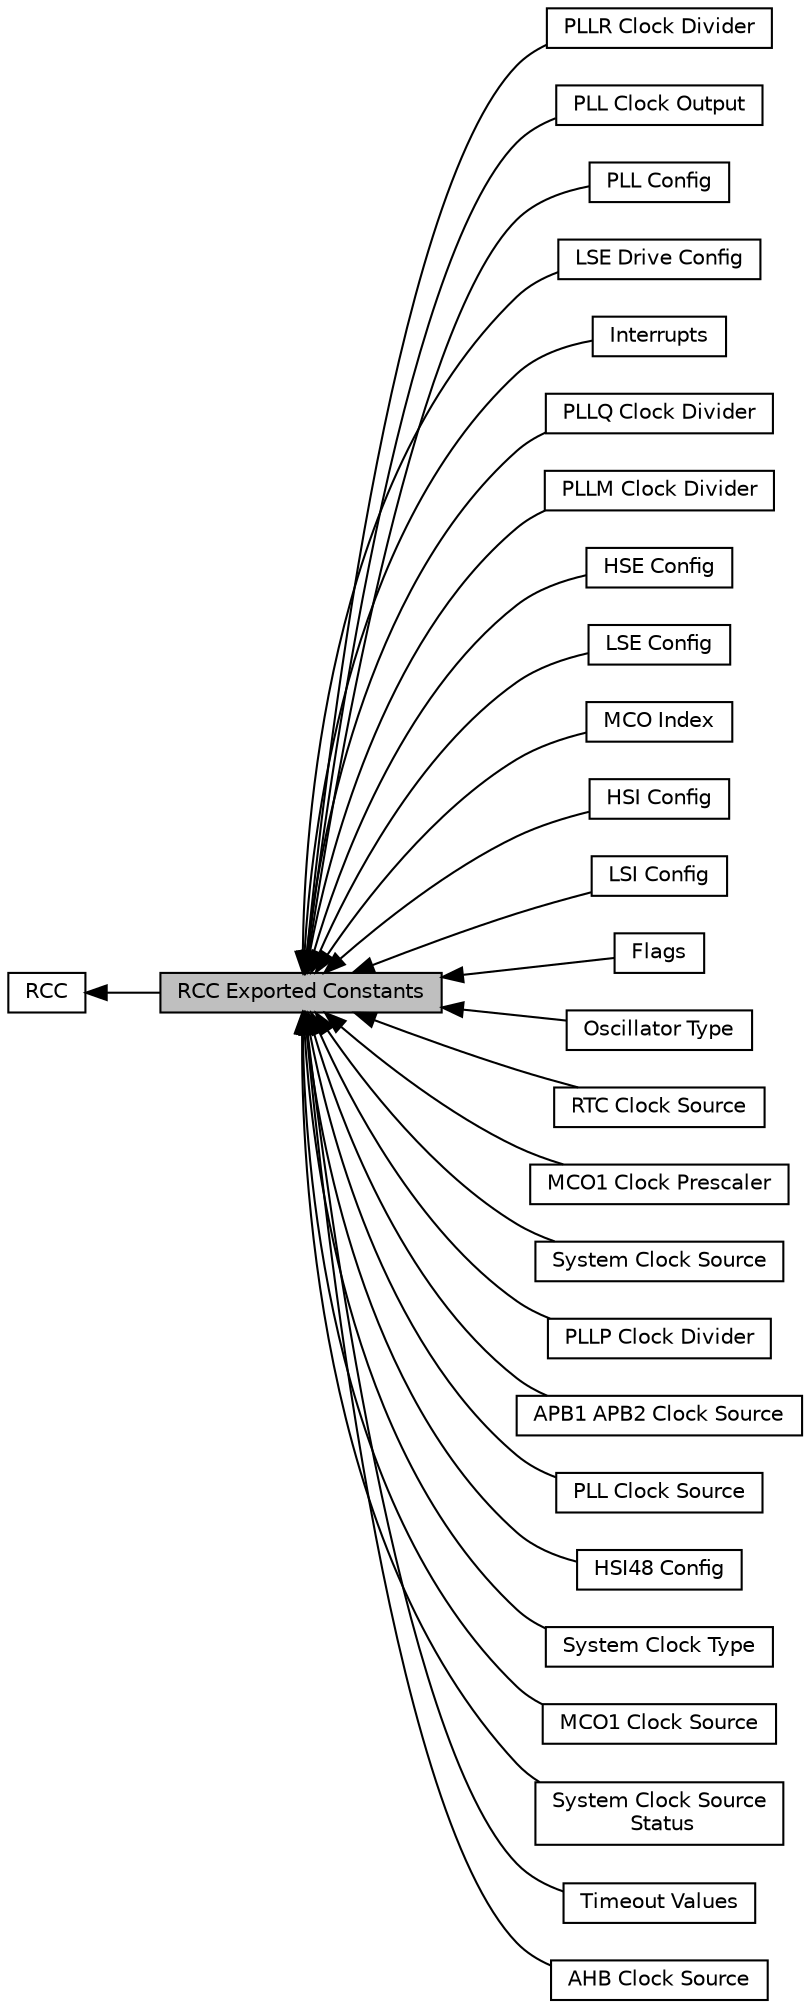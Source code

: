 digraph "RCC Exported Constants"
{
  edge [fontname="Helvetica",fontsize="10",labelfontname="Helvetica",labelfontsize="10"];
  node [fontname="Helvetica",fontsize="10",shape=box];
  rankdir=LR;
  Node14 [label="PLLR Clock Divider",height=0.2,width=0.4,color="black", fillcolor="white", style="filled",URL="$group__RCC__PLLR__Clock__Divider.html",tooltip=" "];
  Node16 [label="PLL Clock Output",height=0.2,width=0.4,color="black", fillcolor="white", style="filled",URL="$group__RCC__PLL__Clock__Output.html",tooltip=" "];
  Node10 [label="PLL Config",height=0.2,width=0.4,color="black", fillcolor="white", style="filled",URL="$group__RCC__PLL__Config.html",tooltip=" "];
  Node28 [label="LSE Drive Config",height=0.2,width=0.4,color="black", fillcolor="white", style="filled",URL="$group__RCC__LSEDrive__Config.html",tooltip=" "];
  Node26 [label="Interrupts",height=0.2,width=0.4,color="black", fillcolor="white", style="filled",URL="$group__RCC__Interrupt.html",tooltip=" "];
  Node13 [label="PLLQ Clock Divider",height=0.2,width=0.4,color="black", fillcolor="white", style="filled",URL="$group__RCC__PLLQ__Clock__Divider.html",tooltip=" "];
  Node11 [label="PLLM Clock Divider",height=0.2,width=0.4,color="black", fillcolor="white", style="filled",URL="$group__RCC__PLLM__Clock__Divider.html",tooltip=" "];
  Node5 [label="HSE Config",height=0.2,width=0.4,color="black", fillcolor="white", style="filled",URL="$group__RCC__HSE__Config.html",tooltip=" "];
  Node6 [label="LSE Config",height=0.2,width=0.4,color="black", fillcolor="white", style="filled",URL="$group__RCC__LSE__Config.html",tooltip=" "];
  Node23 [label="MCO Index",height=0.2,width=0.4,color="black", fillcolor="white", style="filled",URL="$group__RCC__MCO__Index.html",tooltip=" "];
  Node7 [label="HSI Config",height=0.2,width=0.4,color="black", fillcolor="white", style="filled",URL="$group__RCC__HSI__Config.html",tooltip=" "];
  Node8 [label="LSI Config",height=0.2,width=0.4,color="black", fillcolor="white", style="filled",URL="$group__RCC__LSI__Config.html",tooltip=" "];
  Node27 [label="Flags",height=0.2,width=0.4,color="black", fillcolor="white", style="filled",URL="$group__RCC__Flag.html",tooltip=" "];
  Node4 [label="Oscillator Type",height=0.2,width=0.4,color="black", fillcolor="white", style="filled",URL="$group__RCC__Oscillator__Type.html",tooltip=" "];
  Node22 [label="RTC Clock Source",height=0.2,width=0.4,color="black", fillcolor="white", style="filled",URL="$group__RCC__RTC__Clock__Source.html",tooltip=" "];
  Node25 [label="MCO1 Clock Prescaler",height=0.2,width=0.4,color="black", fillcolor="white", style="filled",URL="$group__RCC__MCOx__Clock__Prescaler.html",tooltip=" "];
  Node18 [label="System Clock Source",height=0.2,width=0.4,color="black", fillcolor="white", style="filled",URL="$group__RCC__System__Clock__Source.html",tooltip=" "];
  Node12 [label="PLLP Clock Divider",height=0.2,width=0.4,color="black", fillcolor="white", style="filled",URL="$group__RCC__PLLP__Clock__Divider.html",tooltip=" "];
  Node1 [label="RCC Exported Constants",height=0.2,width=0.4,color="black", fillcolor="grey75", style="filled", fontcolor="black",tooltip=" "];
  Node21 [label="APB1 APB2 Clock Source",height=0.2,width=0.4,color="black", fillcolor="white", style="filled",URL="$group__RCC__APB1__APB2__Clock__Source.html",tooltip=" "];
  Node15 [label="PLL Clock Source",height=0.2,width=0.4,color="black", fillcolor="white", style="filled",URL="$group__RCC__PLL__Clock__Source.html",tooltip=" "];
  Node9 [label="HSI48 Config",height=0.2,width=0.4,color="black", fillcolor="white", style="filled",URL="$group__RCC__HSI48__Config.html",tooltip=" "];
  Node17 [label="System Clock Type",height=0.2,width=0.4,color="black", fillcolor="white", style="filled",URL="$group__RCC__System__Clock__Type.html",tooltip=" "];
  Node24 [label="MCO1 Clock Source",height=0.2,width=0.4,color="black", fillcolor="white", style="filled",URL="$group__RCC__MCO1__Clock__Source.html",tooltip=" "];
  Node19 [label="System Clock Source\l Status",height=0.2,width=0.4,color="black", fillcolor="white", style="filled",URL="$group__RCC__System__Clock__Source__Status.html",tooltip=" "];
  Node3 [label="Timeout Values",height=0.2,width=0.4,color="black", fillcolor="white", style="filled",URL="$group__RCC__Timeout__Value.html",tooltip=" "];
  Node2 [label="RCC",height=0.2,width=0.4,color="black", fillcolor="white", style="filled",URL="$group__RCC.html",tooltip="RCC HAL module driver."];
  Node20 [label="AHB Clock Source",height=0.2,width=0.4,color="black", fillcolor="white", style="filled",URL="$group__RCC__AHB__Clock__Source.html",tooltip=" "];
  Node2->Node1 [shape=plaintext, dir="back", style="solid"];
  Node1->Node3 [shape=plaintext, dir="back", style="solid"];
  Node1->Node4 [shape=plaintext, dir="back", style="solid"];
  Node1->Node5 [shape=plaintext, dir="back", style="solid"];
  Node1->Node6 [shape=plaintext, dir="back", style="solid"];
  Node1->Node7 [shape=plaintext, dir="back", style="solid"];
  Node1->Node8 [shape=plaintext, dir="back", style="solid"];
  Node1->Node9 [shape=plaintext, dir="back", style="solid"];
  Node1->Node10 [shape=plaintext, dir="back", style="solid"];
  Node1->Node11 [shape=plaintext, dir="back", style="solid"];
  Node1->Node12 [shape=plaintext, dir="back", style="solid"];
  Node1->Node13 [shape=plaintext, dir="back", style="solid"];
  Node1->Node14 [shape=plaintext, dir="back", style="solid"];
  Node1->Node15 [shape=plaintext, dir="back", style="solid"];
  Node1->Node16 [shape=plaintext, dir="back", style="solid"];
  Node1->Node17 [shape=plaintext, dir="back", style="solid"];
  Node1->Node18 [shape=plaintext, dir="back", style="solid"];
  Node1->Node19 [shape=plaintext, dir="back", style="solid"];
  Node1->Node20 [shape=plaintext, dir="back", style="solid"];
  Node1->Node21 [shape=plaintext, dir="back", style="solid"];
  Node1->Node22 [shape=plaintext, dir="back", style="solid"];
  Node1->Node23 [shape=plaintext, dir="back", style="solid"];
  Node1->Node24 [shape=plaintext, dir="back", style="solid"];
  Node1->Node25 [shape=plaintext, dir="back", style="solid"];
  Node1->Node26 [shape=plaintext, dir="back", style="solid"];
  Node1->Node27 [shape=plaintext, dir="back", style="solid"];
  Node1->Node28 [shape=plaintext, dir="back", style="solid"];
}
